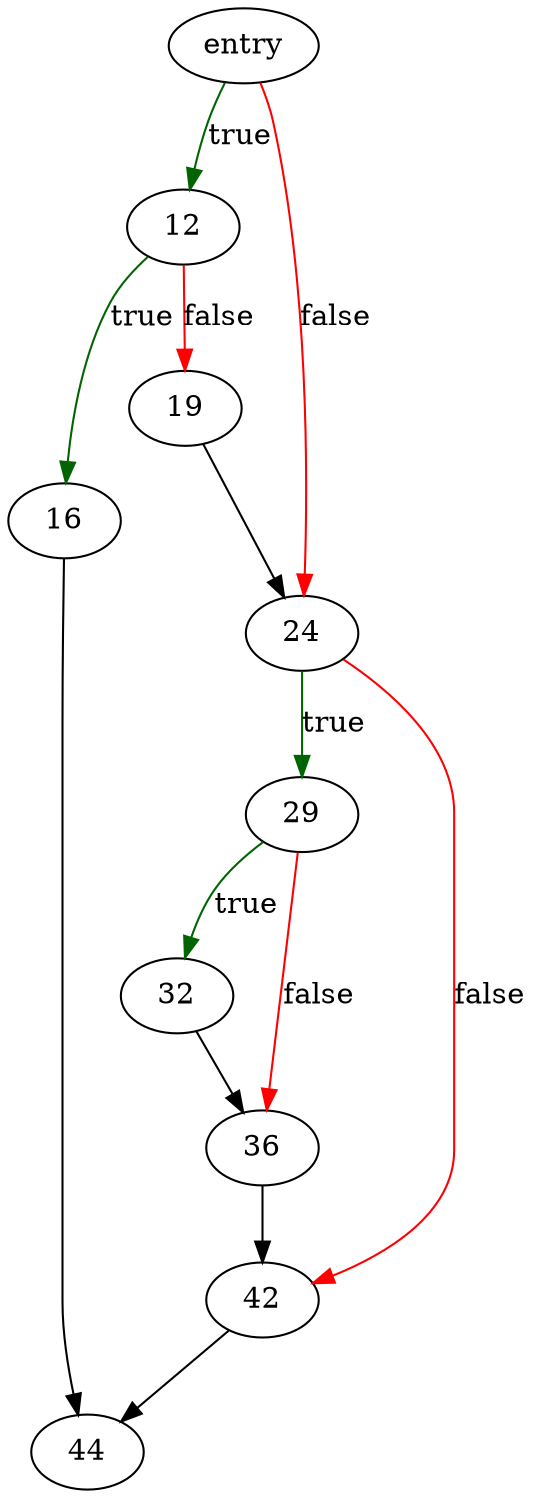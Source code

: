 digraph "process_sqliterc" {
	// Node definitions.
	2 [label=entry];
	12;
	16;
	19;
	24;
	29;
	32;
	36;
	42;
	44;

	// Edge definitions.
	2 -> 12 [
		color=darkgreen
		label=true
	];
	2 -> 24 [
		color=red
		label=false
	];
	12 -> 16 [
		color=darkgreen
		label=true
	];
	12 -> 19 [
		color=red
		label=false
	];
	16 -> 44;
	19 -> 24;
	24 -> 29 [
		color=darkgreen
		label=true
	];
	24 -> 42 [
		color=red
		label=false
	];
	29 -> 32 [
		color=darkgreen
		label=true
	];
	29 -> 36 [
		color=red
		label=false
	];
	32 -> 36;
	36 -> 42;
	42 -> 44;
}